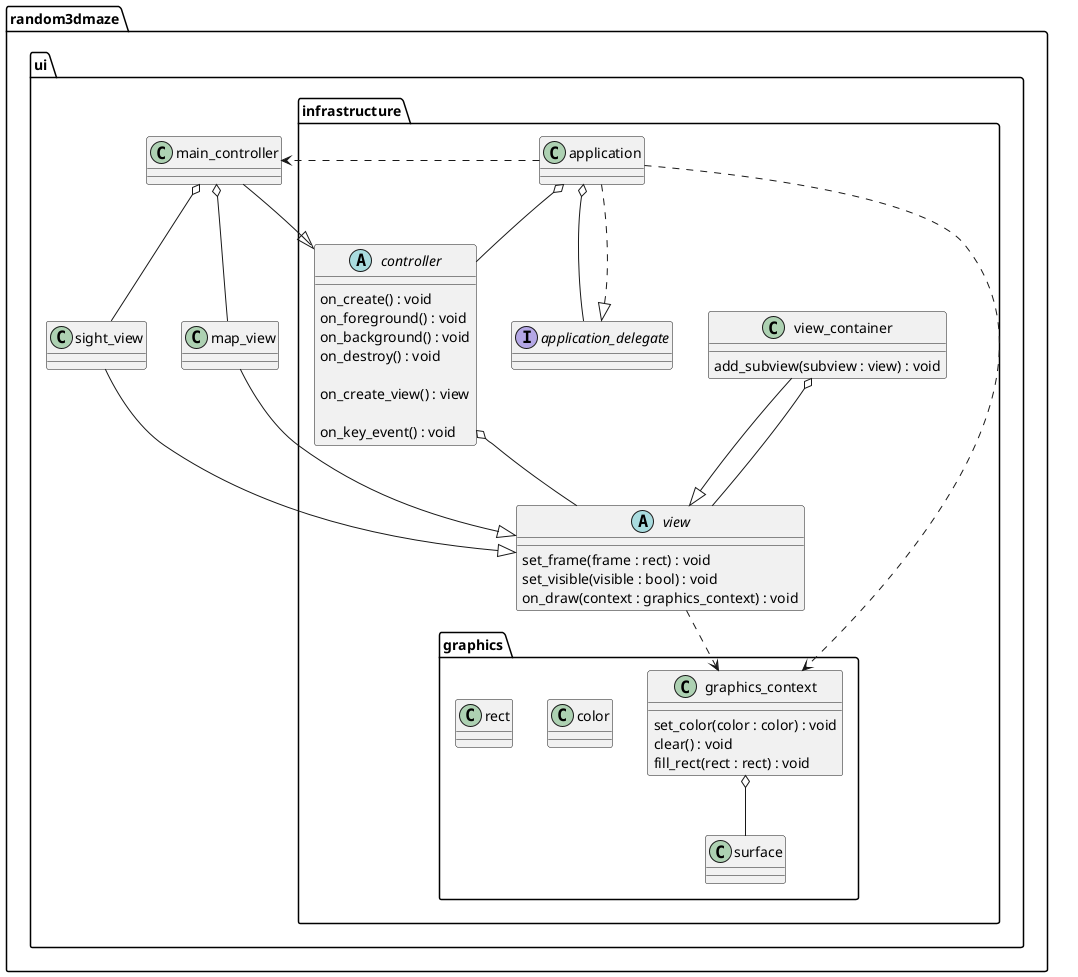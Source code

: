 @startuml

namespace random3dmaze {
  namespace ui {
    namespace infrastructure {
      interface application_delegate {
      }

      abstract class controller {
        on_create() : void
        on_foreground() : void
        on_background() : void
        on_destroy() : void

        on_create_view() : view

        on_key_event() : void
      }

      abstract class view {
        set_frame(frame : rect) : void
        set_visible(visible : bool) : void
        on_draw(context : graphics_context) : void
      }

      class view_container {
        add_subview(subview : view) : void
      }

      namespace graphics {
        class graphics_context {
          set_color(color : color) : void
          clear() : void
          fill_rect(rect : rect) : void
        }

        class surface {
        }

        class color {
        }

        class rect {
        }

        graphics_context o-- surface
      }

      application o-- application_delegate
      application o-- controller
      application ..> graphics.graphics_context

      controller o-- view
      view ..> graphics.graphics_context
      view_container --|> view
      view_container o-- view
    }

    application ..|> infrastructure.application_delegate
    application ..> main_controller

    main_controller --|> infrastructure.controller
    main_controller o-- sight_view
    main_controller o-- map_view

    sight_view --|> infrastructure.view
    map_view --|> infrastructure.view
  }
}

@enduml
